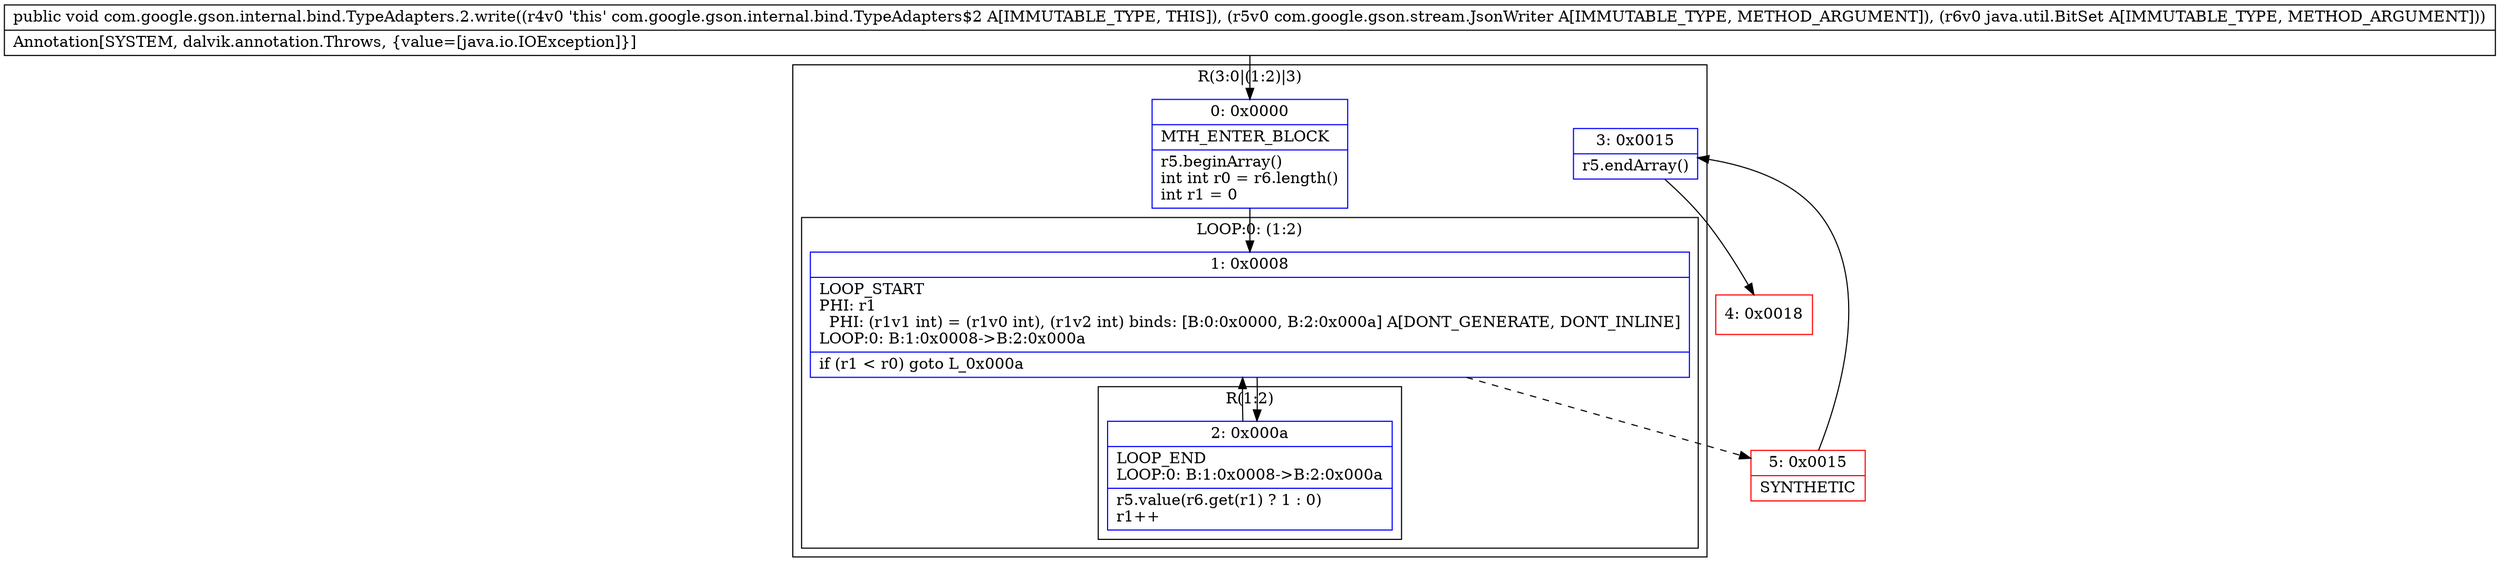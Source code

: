 digraph "CFG forcom.google.gson.internal.bind.TypeAdapters.2.write(Lcom\/google\/gson\/stream\/JsonWriter;Ljava\/util\/BitSet;)V" {
subgraph cluster_Region_1887368952 {
label = "R(3:0|(1:2)|3)";
node [shape=record,color=blue];
Node_0 [shape=record,label="{0\:\ 0x0000|MTH_ENTER_BLOCK\l|r5.beginArray()\lint int r0 = r6.length()\lint r1 = 0\l}"];
subgraph cluster_LoopRegion_1793523005 {
label = "LOOP:0: (1:2)";
node [shape=record,color=blue];
Node_1 [shape=record,label="{1\:\ 0x0008|LOOP_START\lPHI: r1 \l  PHI: (r1v1 int) = (r1v0 int), (r1v2 int) binds: [B:0:0x0000, B:2:0x000a] A[DONT_GENERATE, DONT_INLINE]\lLOOP:0: B:1:0x0008\-\>B:2:0x000a\l|if (r1 \< r0) goto L_0x000a\l}"];
subgraph cluster_Region_1348037854 {
label = "R(1:2)";
node [shape=record,color=blue];
Node_2 [shape=record,label="{2\:\ 0x000a|LOOP_END\lLOOP:0: B:1:0x0008\-\>B:2:0x000a\l|r5.value(r6.get(r1) ? 1 : 0)\lr1++\l}"];
}
}
Node_3 [shape=record,label="{3\:\ 0x0015|r5.endArray()\l}"];
}
Node_4 [shape=record,color=red,label="{4\:\ 0x0018}"];
Node_5 [shape=record,color=red,label="{5\:\ 0x0015|SYNTHETIC\l}"];
MethodNode[shape=record,label="{public void com.google.gson.internal.bind.TypeAdapters.2.write((r4v0 'this' com.google.gson.internal.bind.TypeAdapters$2 A[IMMUTABLE_TYPE, THIS]), (r5v0 com.google.gson.stream.JsonWriter A[IMMUTABLE_TYPE, METHOD_ARGUMENT]), (r6v0 java.util.BitSet A[IMMUTABLE_TYPE, METHOD_ARGUMENT]))  | Annotation[SYSTEM, dalvik.annotation.Throws, \{value=[java.io.IOException]\}]\l}"];
MethodNode -> Node_0;
Node_0 -> Node_1;
Node_1 -> Node_2;
Node_1 -> Node_5[style=dashed];
Node_2 -> Node_1;
Node_3 -> Node_4;
Node_5 -> Node_3;
}

